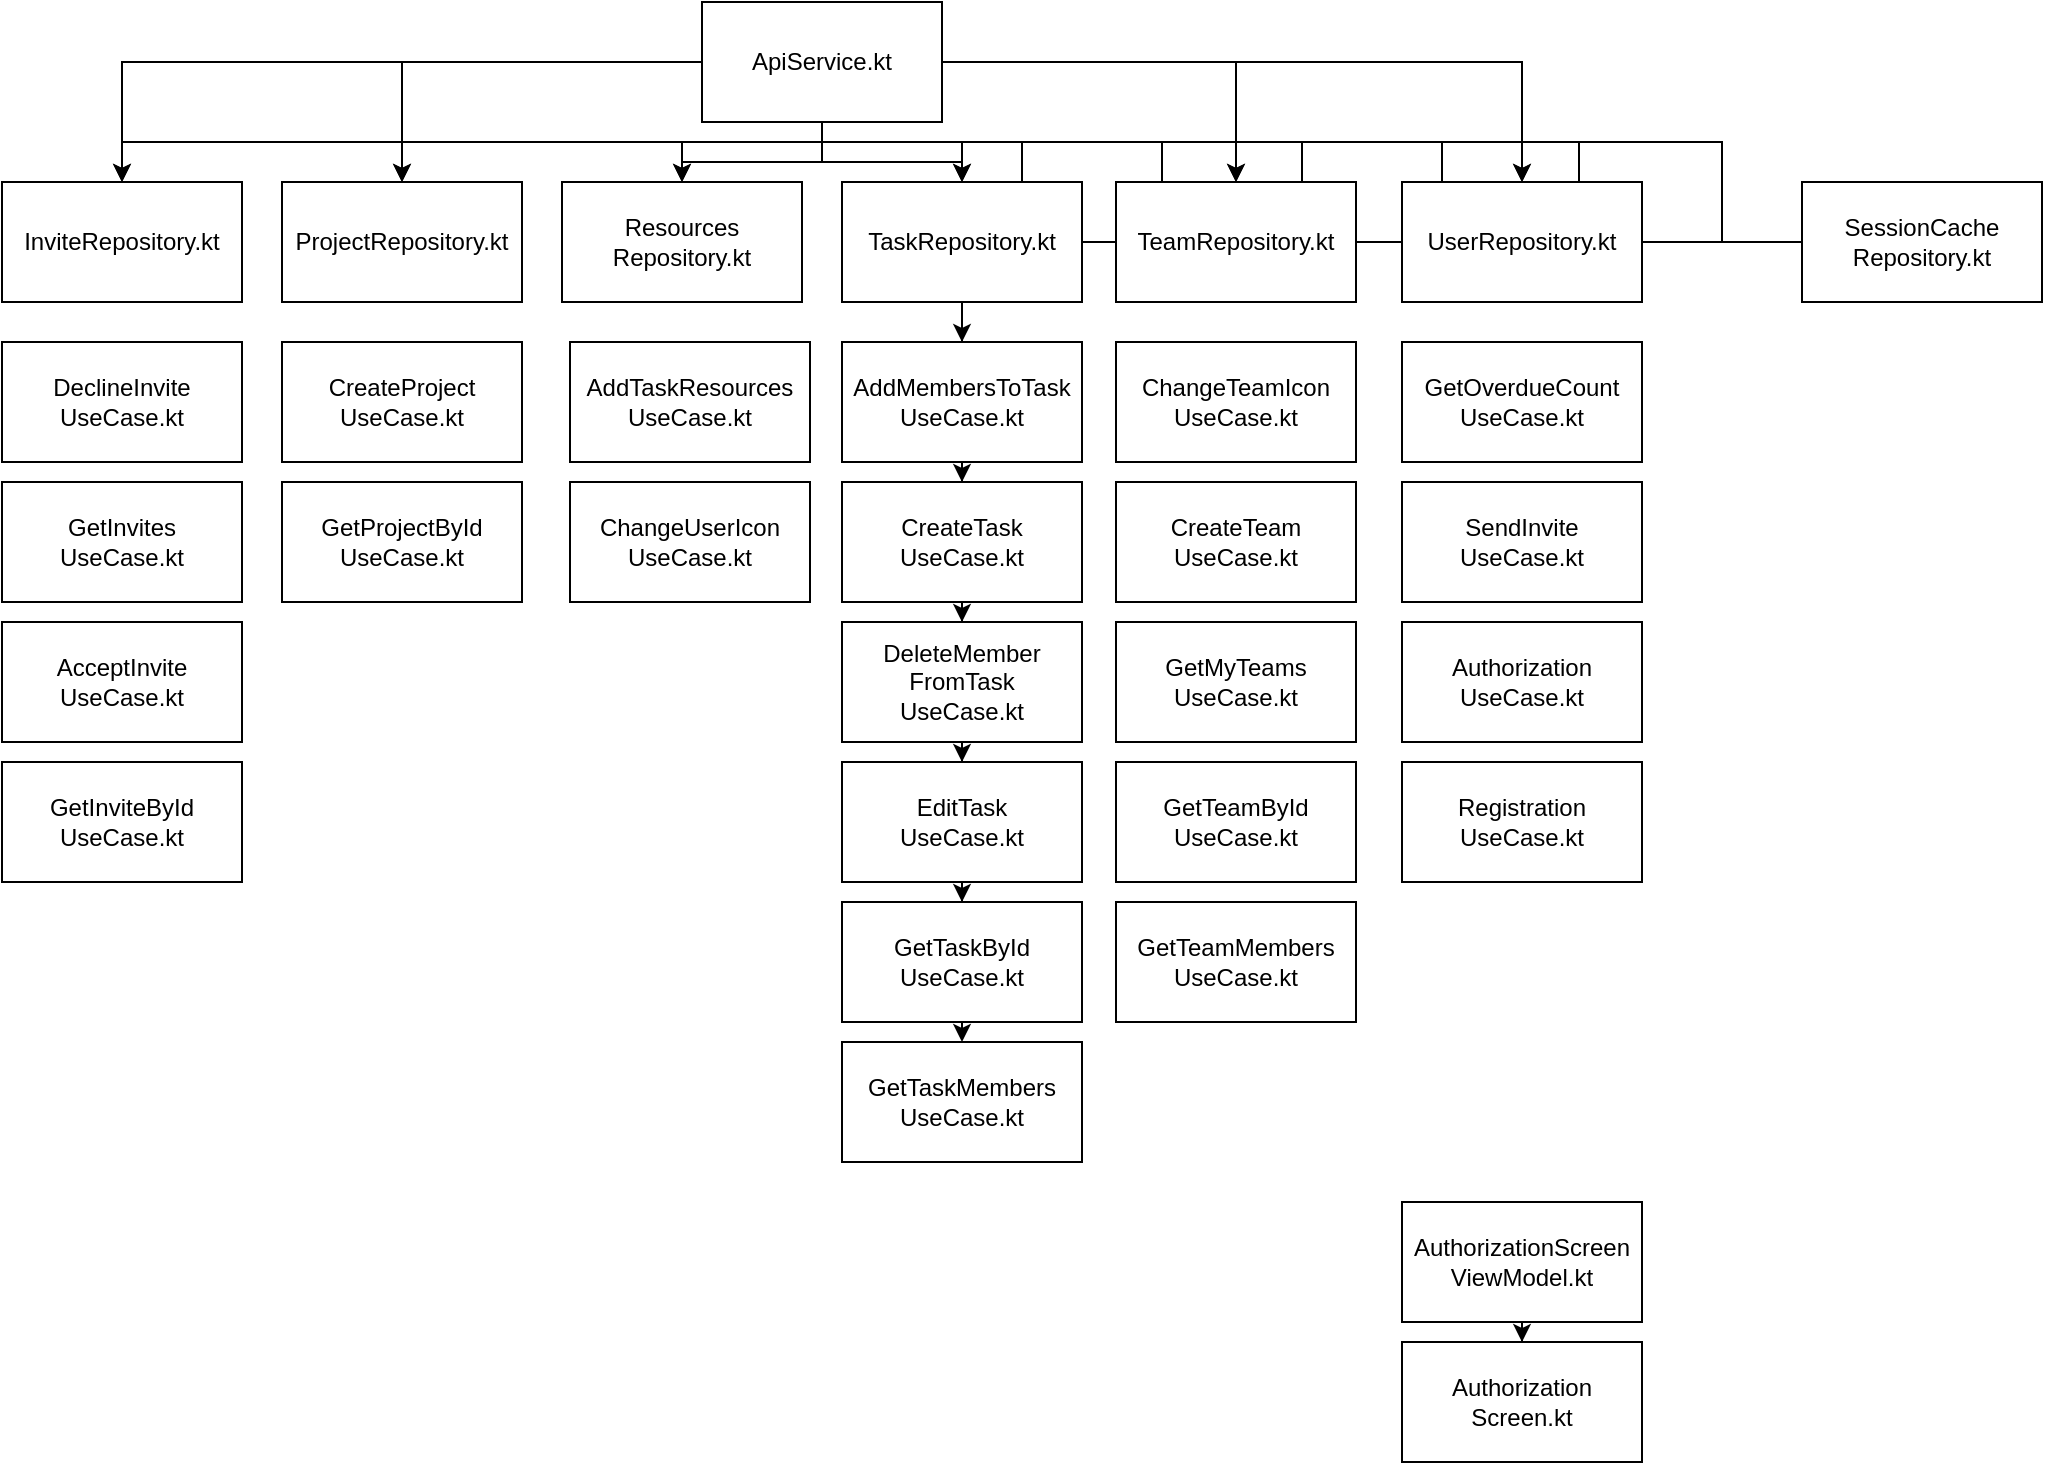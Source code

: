 <mxfile version="24.4.13" type="github">
  <diagram name="Страница — 1" id="Wd8Lt1hOdJY-ABtcQ9To">
    <mxGraphModel dx="3187" dy="1676" grid="1" gridSize="10" guides="1" tooltips="1" connect="1" arrows="1" fold="1" page="1" pageScale="1" pageWidth="827" pageHeight="1169" math="0" shadow="0">
      <root>
        <mxCell id="0" />
        <mxCell id="1" parent="0" />
        <mxCell id="PsXaZOM_-T2VpOONmFBl-9" style="edgeStyle=orthogonalEdgeStyle;rounded=0;orthogonalLoop=1;jettySize=auto;html=1;entryX=0.5;entryY=0;entryDx=0;entryDy=0;" parent="1" source="PsXaZOM_-T2VpOONmFBl-1" target="PsXaZOM_-T2VpOONmFBl-2" edge="1">
          <mxGeometry relative="1" as="geometry" />
        </mxCell>
        <mxCell id="PsXaZOM_-T2VpOONmFBl-10" style="edgeStyle=orthogonalEdgeStyle;rounded=0;orthogonalLoop=1;jettySize=auto;html=1;entryX=0.5;entryY=0;entryDx=0;entryDy=0;" parent="1" source="PsXaZOM_-T2VpOONmFBl-1" target="PsXaZOM_-T2VpOONmFBl-3" edge="1">
          <mxGeometry relative="1" as="geometry" />
        </mxCell>
        <mxCell id="PsXaZOM_-T2VpOONmFBl-11" style="edgeStyle=orthogonalEdgeStyle;rounded=0;orthogonalLoop=1;jettySize=auto;html=1;entryX=0.5;entryY=0;entryDx=0;entryDy=0;" parent="1" source="PsXaZOM_-T2VpOONmFBl-1" target="PsXaZOM_-T2VpOONmFBl-4" edge="1">
          <mxGeometry relative="1" as="geometry" />
        </mxCell>
        <mxCell id="PsXaZOM_-T2VpOONmFBl-12" style="edgeStyle=orthogonalEdgeStyle;rounded=0;orthogonalLoop=1;jettySize=auto;html=1;entryX=0.5;entryY=0;entryDx=0;entryDy=0;" parent="1" source="PsXaZOM_-T2VpOONmFBl-1" target="PsXaZOM_-T2VpOONmFBl-6" edge="1">
          <mxGeometry relative="1" as="geometry" />
        </mxCell>
        <mxCell id="PsXaZOM_-T2VpOONmFBl-13" style="edgeStyle=orthogonalEdgeStyle;rounded=0;orthogonalLoop=1;jettySize=auto;html=1;entryX=0.5;entryY=0;entryDx=0;entryDy=0;" parent="1" source="PsXaZOM_-T2VpOONmFBl-1" target="PsXaZOM_-T2VpOONmFBl-7" edge="1">
          <mxGeometry relative="1" as="geometry" />
        </mxCell>
        <mxCell id="PsXaZOM_-T2VpOONmFBl-14" style="edgeStyle=orthogonalEdgeStyle;rounded=0;orthogonalLoop=1;jettySize=auto;html=1;entryX=0.5;entryY=0;entryDx=0;entryDy=0;" parent="1" source="PsXaZOM_-T2VpOONmFBl-1" target="PsXaZOM_-T2VpOONmFBl-8" edge="1">
          <mxGeometry relative="1" as="geometry" />
        </mxCell>
        <mxCell id="PsXaZOM_-T2VpOONmFBl-1" value="ApiService.kt" style="rounded=0;whiteSpace=wrap;html=1;" parent="1" vertex="1">
          <mxGeometry x="360" y="80" width="120" height="60" as="geometry" />
        </mxCell>
        <mxCell id="PsXaZOM_-T2VpOONmFBl-2" value="InviteRepository.kt" style="rounded=0;whiteSpace=wrap;html=1;" parent="1" vertex="1">
          <mxGeometry x="10" y="170" width="120" height="60" as="geometry" />
        </mxCell>
        <mxCell id="PsXaZOM_-T2VpOONmFBl-3" value="ProjectRepository.kt" style="rounded=0;whiteSpace=wrap;html=1;" parent="1" vertex="1">
          <mxGeometry x="150" y="170" width="120" height="60" as="geometry" />
        </mxCell>
        <mxCell id="PsXaZOM_-T2VpOONmFBl-4" value="&lt;div&gt;Resources&lt;/div&gt;&lt;div&gt;Repository.kt&lt;/div&gt;" style="rounded=0;whiteSpace=wrap;html=1;" parent="1" vertex="1">
          <mxGeometry x="290" y="170" width="120" height="60" as="geometry" />
        </mxCell>
        <mxCell id="rrfpWrtRIMoo7r-Dwv4L-35" style="edgeStyle=orthogonalEdgeStyle;rounded=0;orthogonalLoop=1;jettySize=auto;html=1;entryX=0.5;entryY=0;entryDx=0;entryDy=0;" edge="1" parent="1" source="PsXaZOM_-T2VpOONmFBl-5" target="PsXaZOM_-T2VpOONmFBl-8">
          <mxGeometry relative="1" as="geometry" />
        </mxCell>
        <mxCell id="rrfpWrtRIMoo7r-Dwv4L-36" style="edgeStyle=orthogonalEdgeStyle;rounded=0;orthogonalLoop=1;jettySize=auto;html=1;entryX=0.5;entryY=0;entryDx=0;entryDy=0;" edge="1" parent="1" source="PsXaZOM_-T2VpOONmFBl-5" target="PsXaZOM_-T2VpOONmFBl-7">
          <mxGeometry relative="1" as="geometry" />
        </mxCell>
        <mxCell id="rrfpWrtRIMoo7r-Dwv4L-37" style="edgeStyle=orthogonalEdgeStyle;rounded=0;orthogonalLoop=1;jettySize=auto;html=1;entryX=0.5;entryY=0;entryDx=0;entryDy=0;" edge="1" parent="1" source="PsXaZOM_-T2VpOONmFBl-5" target="PsXaZOM_-T2VpOONmFBl-6">
          <mxGeometry relative="1" as="geometry" />
        </mxCell>
        <mxCell id="rrfpWrtRIMoo7r-Dwv4L-38" style="edgeStyle=orthogonalEdgeStyle;rounded=0;orthogonalLoop=1;jettySize=auto;html=1;entryX=0.5;entryY=0;entryDx=0;entryDy=0;" edge="1" parent="1" source="PsXaZOM_-T2VpOONmFBl-5" target="PsXaZOM_-T2VpOONmFBl-4">
          <mxGeometry relative="1" as="geometry" />
        </mxCell>
        <mxCell id="rrfpWrtRIMoo7r-Dwv4L-39" style="edgeStyle=orthogonalEdgeStyle;rounded=0;orthogonalLoop=1;jettySize=auto;html=1;entryX=0.5;entryY=0;entryDx=0;entryDy=0;" edge="1" parent="1" source="PsXaZOM_-T2VpOONmFBl-5" target="PsXaZOM_-T2VpOONmFBl-3">
          <mxGeometry relative="1" as="geometry" />
        </mxCell>
        <mxCell id="rrfpWrtRIMoo7r-Dwv4L-40" style="edgeStyle=orthogonalEdgeStyle;rounded=0;orthogonalLoop=1;jettySize=auto;html=1;entryX=0.5;entryY=0;entryDx=0;entryDy=0;" edge="1" parent="1" source="PsXaZOM_-T2VpOONmFBl-5" target="PsXaZOM_-T2VpOONmFBl-2">
          <mxGeometry relative="1" as="geometry" />
        </mxCell>
        <mxCell id="PsXaZOM_-T2VpOONmFBl-5" value="&lt;div&gt;SessionCache&lt;/div&gt;&lt;div&gt;Repository.kt&lt;/div&gt;" style="rounded=0;whiteSpace=wrap;html=1;" parent="1" vertex="1">
          <mxGeometry x="910" y="170" width="120" height="60" as="geometry" />
        </mxCell>
        <mxCell id="rrfpWrtRIMoo7r-Dwv4L-24" style="edgeStyle=orthogonalEdgeStyle;rounded=0;orthogonalLoop=1;jettySize=auto;html=1;" edge="1" parent="1" source="PsXaZOM_-T2VpOONmFBl-6" target="rrfpWrtRIMoo7r-Dwv4L-10">
          <mxGeometry relative="1" as="geometry" />
        </mxCell>
        <mxCell id="rrfpWrtRIMoo7r-Dwv4L-25" style="edgeStyle=orthogonalEdgeStyle;rounded=0;orthogonalLoop=1;jettySize=auto;html=1;entryX=0.5;entryY=0;entryDx=0;entryDy=0;" edge="1" parent="1" source="PsXaZOM_-T2VpOONmFBl-6" target="rrfpWrtRIMoo7r-Dwv4L-11">
          <mxGeometry relative="1" as="geometry" />
        </mxCell>
        <mxCell id="rrfpWrtRIMoo7r-Dwv4L-26" style="edgeStyle=orthogonalEdgeStyle;rounded=0;orthogonalLoop=1;jettySize=auto;html=1;entryX=0.5;entryY=0;entryDx=0;entryDy=0;" edge="1" parent="1" source="PsXaZOM_-T2VpOONmFBl-6" target="rrfpWrtRIMoo7r-Dwv4L-12">
          <mxGeometry relative="1" as="geometry" />
        </mxCell>
        <mxCell id="rrfpWrtRIMoo7r-Dwv4L-27" style="edgeStyle=orthogonalEdgeStyle;rounded=0;orthogonalLoop=1;jettySize=auto;html=1;entryX=0.5;entryY=0;entryDx=0;entryDy=0;" edge="1" parent="1" source="PsXaZOM_-T2VpOONmFBl-6" target="rrfpWrtRIMoo7r-Dwv4L-13">
          <mxGeometry relative="1" as="geometry" />
        </mxCell>
        <mxCell id="rrfpWrtRIMoo7r-Dwv4L-28" style="edgeStyle=orthogonalEdgeStyle;rounded=0;orthogonalLoop=1;jettySize=auto;html=1;entryX=0.5;entryY=0;entryDx=0;entryDy=0;" edge="1" parent="1" source="PsXaZOM_-T2VpOONmFBl-6" target="rrfpWrtRIMoo7r-Dwv4L-14">
          <mxGeometry relative="1" as="geometry" />
        </mxCell>
        <mxCell id="rrfpWrtRIMoo7r-Dwv4L-29" style="edgeStyle=orthogonalEdgeStyle;rounded=0;orthogonalLoop=1;jettySize=auto;html=1;entryX=0.5;entryY=0;entryDx=0;entryDy=0;" edge="1" parent="1" source="PsXaZOM_-T2VpOONmFBl-6" target="rrfpWrtRIMoo7r-Dwv4L-15">
          <mxGeometry relative="1" as="geometry" />
        </mxCell>
        <mxCell id="PsXaZOM_-T2VpOONmFBl-6" value="TaskRepository.kt" style="rounded=0;whiteSpace=wrap;html=1;" parent="1" vertex="1">
          <mxGeometry x="430" y="170" width="120" height="60" as="geometry" />
        </mxCell>
        <mxCell id="PsXaZOM_-T2VpOONmFBl-7" value="TeamRepository.kt" style="rounded=0;whiteSpace=wrap;html=1;" parent="1" vertex="1">
          <mxGeometry x="567" y="170" width="120" height="60" as="geometry" />
        </mxCell>
        <mxCell id="PsXaZOM_-T2VpOONmFBl-8" value="UserRepository.kt" style="rounded=0;whiteSpace=wrap;html=1;" parent="1" vertex="1">
          <mxGeometry x="710" y="170" width="120" height="60" as="geometry" />
        </mxCell>
        <mxCell id="rrfpWrtRIMoo7r-Dwv4L-1" value="" style="text;whiteSpace=wrap;html=1;" vertex="1" parent="1">
          <mxGeometry x="300" y="720" width="60" height="50" as="geometry" />
        </mxCell>
        <mxCell id="rrfpWrtRIMoo7r-Dwv4L-2" value="&lt;div&gt;AcceptInvite&lt;/div&gt;&lt;div&gt;UseCase.kt&lt;/div&gt;" style="rounded=0;whiteSpace=wrap;html=1;" vertex="1" parent="1">
          <mxGeometry x="10" y="390" width="120" height="60" as="geometry" />
        </mxCell>
        <mxCell id="rrfpWrtRIMoo7r-Dwv4L-3" value="&lt;div&gt;GetInviteById&lt;/div&gt;&lt;div&gt;UseCase.kt&lt;/div&gt;" style="rounded=0;whiteSpace=wrap;html=1;" vertex="1" parent="1">
          <mxGeometry x="10" y="460" width="120" height="60" as="geometry" />
        </mxCell>
        <mxCell id="rrfpWrtRIMoo7r-Dwv4L-4" value="&lt;div&gt;DeclineInvite&lt;/div&gt;&lt;div&gt;UseCase.kt&lt;/div&gt;" style="rounded=0;whiteSpace=wrap;html=1;" vertex="1" parent="1">
          <mxGeometry x="10" y="250" width="120" height="60" as="geometry" />
        </mxCell>
        <mxCell id="rrfpWrtRIMoo7r-Dwv4L-5" value="&lt;div&gt;GetInvites&lt;/div&gt;&lt;div&gt;UseCase.kt&lt;/div&gt;" style="rounded=0;whiteSpace=wrap;html=1;" vertex="1" parent="1">
          <mxGeometry x="10" y="320" width="120" height="60" as="geometry" />
        </mxCell>
        <mxCell id="rrfpWrtRIMoo7r-Dwv4L-6" value="&lt;div&gt;CreateProject&lt;/div&gt;&lt;div&gt;UseCase.kt&lt;/div&gt;" style="rounded=0;whiteSpace=wrap;html=1;" vertex="1" parent="1">
          <mxGeometry x="150" y="250" width="120" height="60" as="geometry" />
        </mxCell>
        <mxCell id="rrfpWrtRIMoo7r-Dwv4L-7" value="&lt;div&gt;GetProjectById&lt;/div&gt;&lt;div&gt;UseCase.kt&lt;/div&gt;" style="rounded=0;whiteSpace=wrap;html=1;" vertex="1" parent="1">
          <mxGeometry x="150" y="320" width="120" height="60" as="geometry" />
        </mxCell>
        <mxCell id="rrfpWrtRIMoo7r-Dwv4L-8" value="&lt;div&gt;AddTaskResources&lt;/div&gt;&lt;div&gt;UseCase.kt&lt;/div&gt;" style="rounded=0;whiteSpace=wrap;html=1;" vertex="1" parent="1">
          <mxGeometry x="294" y="250" width="120" height="60" as="geometry" />
        </mxCell>
        <mxCell id="rrfpWrtRIMoo7r-Dwv4L-9" value="&lt;div&gt;ChangeUserIcon&lt;/div&gt;&lt;div&gt;UseCase.kt&lt;/div&gt;" style="rounded=0;whiteSpace=wrap;html=1;" vertex="1" parent="1">
          <mxGeometry x="294" y="320" width="120" height="60" as="geometry" />
        </mxCell>
        <mxCell id="rrfpWrtRIMoo7r-Dwv4L-10" value="&lt;div&gt;AddMembersToTask&lt;/div&gt;&lt;div&gt;UseCase.kt&lt;/div&gt;" style="rounded=0;whiteSpace=wrap;html=1;" vertex="1" parent="1">
          <mxGeometry x="430" y="250" width="120" height="60" as="geometry" />
        </mxCell>
        <mxCell id="rrfpWrtRIMoo7r-Dwv4L-11" value="&lt;div&gt;CreateTask&lt;/div&gt;&lt;div&gt;UseCase.kt&lt;/div&gt;" style="rounded=0;whiteSpace=wrap;html=1;" vertex="1" parent="1">
          <mxGeometry x="430" y="320" width="120" height="60" as="geometry" />
        </mxCell>
        <mxCell id="rrfpWrtRIMoo7r-Dwv4L-12" value="&lt;div&gt;DeleteMember&lt;/div&gt;&lt;div&gt;FromTask&lt;/div&gt;&lt;div&gt;UseCase.kt&lt;/div&gt;" style="rounded=0;whiteSpace=wrap;html=1;" vertex="1" parent="1">
          <mxGeometry x="430" y="390" width="120" height="60" as="geometry" />
        </mxCell>
        <mxCell id="rrfpWrtRIMoo7r-Dwv4L-13" value="&lt;div&gt;EditTask&lt;/div&gt;&lt;div&gt;UseCase.kt&lt;/div&gt;" style="rounded=0;whiteSpace=wrap;html=1;" vertex="1" parent="1">
          <mxGeometry x="430" y="460" width="120" height="60" as="geometry" />
        </mxCell>
        <mxCell id="rrfpWrtRIMoo7r-Dwv4L-14" value="&lt;div&gt;GetTaskById&lt;/div&gt;&lt;div&gt;UseCase.kt&lt;/div&gt;" style="rounded=0;whiteSpace=wrap;html=1;" vertex="1" parent="1">
          <mxGeometry x="430" y="530" width="120" height="60" as="geometry" />
        </mxCell>
        <mxCell id="rrfpWrtRIMoo7r-Dwv4L-15" value="&lt;div&gt;GetTaskMembers&lt;/div&gt;&lt;div&gt;UseCase.kt&lt;/div&gt;" style="rounded=0;whiteSpace=wrap;html=1;" vertex="1" parent="1">
          <mxGeometry x="430" y="600" width="120" height="60" as="geometry" />
        </mxCell>
        <mxCell id="rrfpWrtRIMoo7r-Dwv4L-16" value="&lt;div&gt;ChangeTeamIcon&lt;/div&gt;&lt;div&gt;UseCase.kt&lt;/div&gt;" style="rounded=0;whiteSpace=wrap;html=1;" vertex="1" parent="1">
          <mxGeometry x="567" y="250" width="120" height="60" as="geometry" />
        </mxCell>
        <mxCell id="rrfpWrtRIMoo7r-Dwv4L-17" value="&lt;div&gt;CreateTeam&lt;/div&gt;&lt;div&gt;UseCase.kt&lt;/div&gt;" style="rounded=0;whiteSpace=wrap;html=1;" vertex="1" parent="1">
          <mxGeometry x="567" y="320" width="120" height="60" as="geometry" />
        </mxCell>
        <mxCell id="rrfpWrtRIMoo7r-Dwv4L-18" value="&lt;div&gt;GetMyTeams&lt;/div&gt;&lt;div&gt;UseCase.kt&lt;/div&gt;" style="rounded=0;whiteSpace=wrap;html=1;" vertex="1" parent="1">
          <mxGeometry x="567" y="390" width="120" height="60" as="geometry" />
        </mxCell>
        <mxCell id="rrfpWrtRIMoo7r-Dwv4L-19" value="&lt;div&gt;GetTeamById&lt;/div&gt;&lt;div&gt;UseCase.kt&lt;/div&gt;" style="rounded=0;whiteSpace=wrap;html=1;" vertex="1" parent="1">
          <mxGeometry x="567" y="460" width="120" height="60" as="geometry" />
        </mxCell>
        <mxCell id="rrfpWrtRIMoo7r-Dwv4L-20" value="&lt;div&gt;GetTeamMembers&lt;/div&gt;&lt;div&gt;UseCase.kt&lt;/div&gt;" style="rounded=0;whiteSpace=wrap;html=1;" vertex="1" parent="1">
          <mxGeometry x="567" y="530" width="120" height="60" as="geometry" />
        </mxCell>
        <mxCell id="rrfpWrtRIMoo7r-Dwv4L-21" value="&lt;div&gt;GetOverdueCount&lt;/div&gt;&lt;div&gt;UseCase.kt&lt;/div&gt;" style="rounded=0;whiteSpace=wrap;html=1;" vertex="1" parent="1">
          <mxGeometry x="710" y="250" width="120" height="60" as="geometry" />
        </mxCell>
        <mxCell id="rrfpWrtRIMoo7r-Dwv4L-22" value="&lt;div&gt;SendInvite&lt;/div&gt;&lt;div&gt;UseCase.kt&lt;/div&gt;" style="rounded=0;whiteSpace=wrap;html=1;" vertex="1" parent="1">
          <mxGeometry x="710" y="320" width="120" height="60" as="geometry" />
        </mxCell>
        <mxCell id="rrfpWrtRIMoo7r-Dwv4L-30" value="&lt;div&gt;Authorization&lt;/div&gt;&lt;div&gt;UseCase.kt&lt;/div&gt;" style="rounded=0;whiteSpace=wrap;html=1;" vertex="1" parent="1">
          <mxGeometry x="710" y="390" width="120" height="60" as="geometry" />
        </mxCell>
        <mxCell id="rrfpWrtRIMoo7r-Dwv4L-31" value="&lt;div&gt;Registration&lt;/div&gt;&lt;div&gt;UseCase.kt&lt;/div&gt;" style="rounded=0;whiteSpace=wrap;html=1;" vertex="1" parent="1">
          <mxGeometry x="710" y="460" width="120" height="60" as="geometry" />
        </mxCell>
        <mxCell id="rrfpWrtRIMoo7r-Dwv4L-34" style="edgeStyle=orthogonalEdgeStyle;rounded=0;orthogonalLoop=1;jettySize=auto;html=1;entryX=0.5;entryY=0;entryDx=0;entryDy=0;" edge="1" parent="1" source="rrfpWrtRIMoo7r-Dwv4L-32" target="rrfpWrtRIMoo7r-Dwv4L-33">
          <mxGeometry relative="1" as="geometry" />
        </mxCell>
        <mxCell id="rrfpWrtRIMoo7r-Dwv4L-32" value="&lt;div&gt;AuthorizationScreen&lt;/div&gt;&lt;div&gt;ViewModel.kt&lt;/div&gt;" style="rounded=0;whiteSpace=wrap;html=1;" vertex="1" parent="1">
          <mxGeometry x="710" y="680" width="120" height="60" as="geometry" />
        </mxCell>
        <mxCell id="rrfpWrtRIMoo7r-Dwv4L-33" value="&lt;div&gt;Authorization&lt;/div&gt;&lt;div&gt;Screen.kt&lt;/div&gt;" style="rounded=0;whiteSpace=wrap;html=1;" vertex="1" parent="1">
          <mxGeometry x="710" y="750" width="120" height="60" as="geometry" />
        </mxCell>
      </root>
    </mxGraphModel>
  </diagram>
</mxfile>
